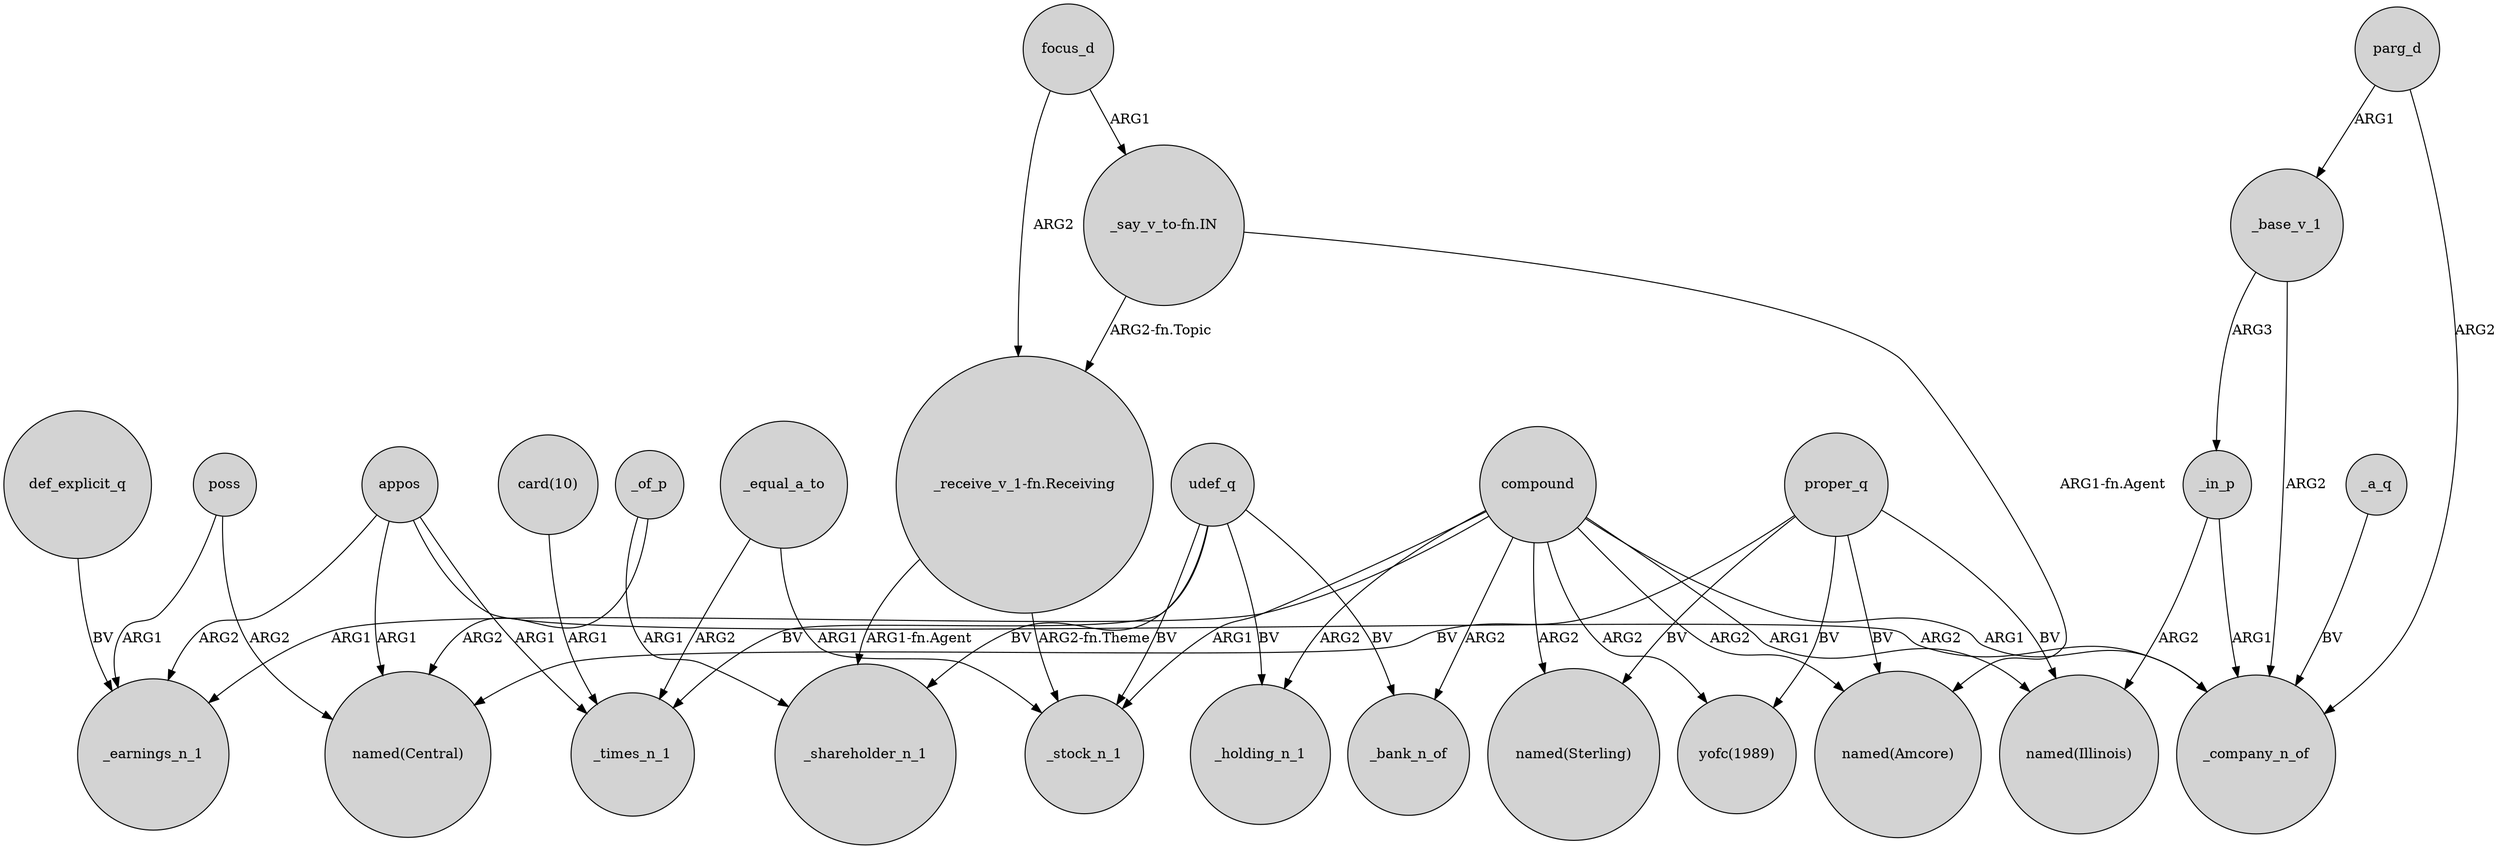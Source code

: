 digraph {
	node [shape=circle style=filled]
	appos -> _earnings_n_1 [label=ARG2]
	"_say_v_to-fn.IN" -> "_receive_v_1-fn.Receiving" [label="ARG2-fn.Topic"]
	compound -> _bank_n_of [label=ARG2]
	_base_v_1 -> _company_n_of [label=ARG2]
	"_receive_v_1-fn.Receiving" -> _stock_n_1 [label="ARG2-fn.Theme"]
	compound -> "named(Illinois)" [label=ARG1]
	appos -> _times_n_1 [label=ARG1]
	compound -> "named(Amcore)" [label=ARG2]
	compound -> _earnings_n_1 [label=ARG1]
	_of_p -> _shareholder_n_1 [label=ARG1]
	compound -> _stock_n_1 [label=ARG1]
	compound -> _holding_n_1 [label=ARG2]
	proper_q -> "named(Illinois)" [label=BV]
	_equal_a_to -> _stock_n_1 [label=ARG1]
	udef_q -> _times_n_1 [label=BV]
	_equal_a_to -> _times_n_1 [label=ARG2]
	udef_q -> _shareholder_n_1 [label=BV]
	_of_p -> "named(Central)" [label=ARG2]
	proper_q -> "yofc(1989)" [label=BV]
	compound -> "named(Sterling)" [label=ARG2]
	compound -> _company_n_of [label=ARG1]
	"card(10)" -> _times_n_1 [label=ARG1]
	poss -> "named(Central)" [label=ARG2]
	"_say_v_to-fn.IN" -> "named(Amcore)" [label="ARG1-fn.Agent"]
	udef_q -> _stock_n_1 [label=BV]
	appos -> _company_n_of [label=ARG2]
	proper_q -> "named(Central)" [label=BV]
	parg_d -> _company_n_of [label=ARG2]
	_base_v_1 -> _in_p [label=ARG3]
	"_receive_v_1-fn.Receiving" -> _shareholder_n_1 [label="ARG1-fn.Agent"]
	_a_q -> _company_n_of [label=BV]
	poss -> _earnings_n_1 [label=ARG1]
	proper_q -> "named(Sterling)" [label=BV]
	parg_d -> _base_v_1 [label=ARG1]
	proper_q -> "named(Amcore)" [label=BV]
	_in_p -> "named(Illinois)" [label=ARG2]
	focus_d -> "_receive_v_1-fn.Receiving" [label=ARG2]
	def_explicit_q -> _earnings_n_1 [label=BV]
	udef_q -> _holding_n_1 [label=BV]
	compound -> "yofc(1989)" [label=ARG2]
	appos -> "named(Central)" [label=ARG1]
	_in_p -> _company_n_of [label=ARG1]
	udef_q -> _bank_n_of [label=BV]
	focus_d -> "_say_v_to-fn.IN" [label=ARG1]
}
